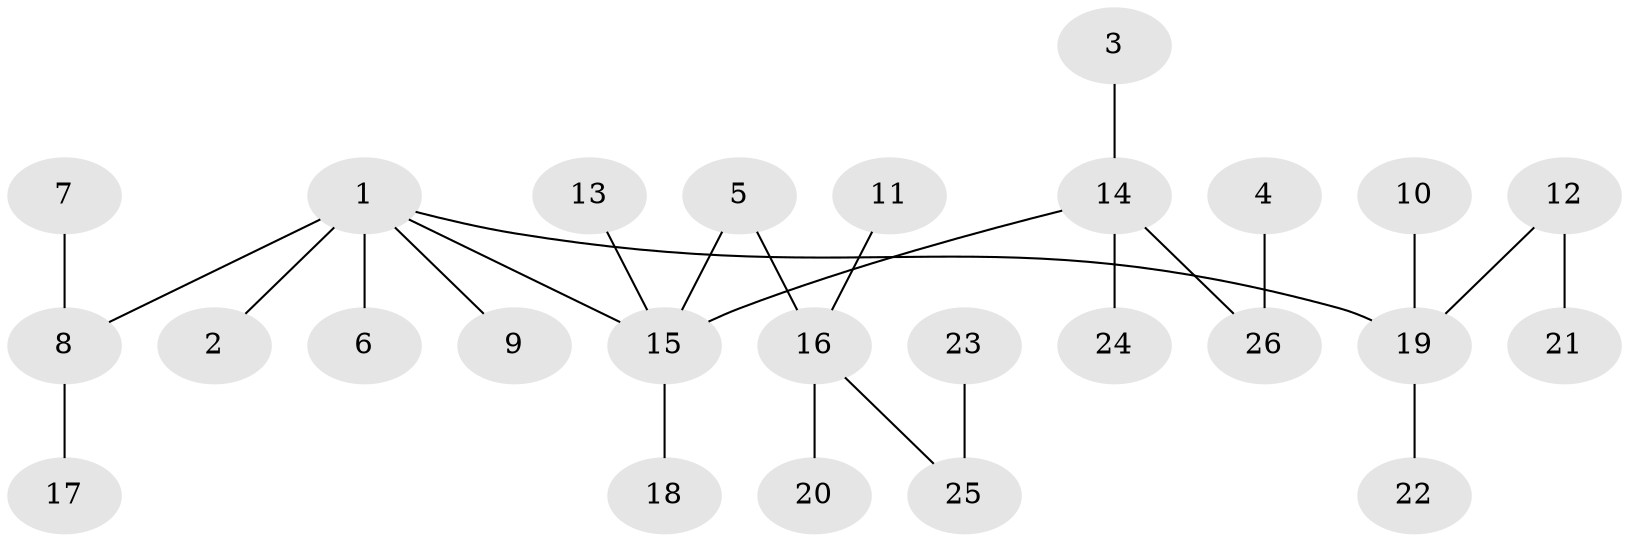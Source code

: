 // original degree distribution, {6: 0.058823529411764705, 5: 0.0392156862745098, 2: 0.19607843137254902, 4: 0.0392156862745098, 1: 0.5686274509803921, 3: 0.09803921568627451}
// Generated by graph-tools (version 1.1) at 2025/50/03/09/25 03:50:25]
// undirected, 26 vertices, 25 edges
graph export_dot {
graph [start="1"]
  node [color=gray90,style=filled];
  1;
  2;
  3;
  4;
  5;
  6;
  7;
  8;
  9;
  10;
  11;
  12;
  13;
  14;
  15;
  16;
  17;
  18;
  19;
  20;
  21;
  22;
  23;
  24;
  25;
  26;
  1 -- 2 [weight=1.0];
  1 -- 6 [weight=1.0];
  1 -- 8 [weight=1.0];
  1 -- 9 [weight=1.0];
  1 -- 15 [weight=1.0];
  1 -- 19 [weight=1.0];
  3 -- 14 [weight=1.0];
  4 -- 26 [weight=1.0];
  5 -- 15 [weight=1.0];
  5 -- 16 [weight=1.0];
  7 -- 8 [weight=1.0];
  8 -- 17 [weight=1.0];
  10 -- 19 [weight=1.0];
  11 -- 16 [weight=1.0];
  12 -- 19 [weight=1.0];
  12 -- 21 [weight=1.0];
  13 -- 15 [weight=1.0];
  14 -- 15 [weight=1.0];
  14 -- 24 [weight=1.0];
  14 -- 26 [weight=1.0];
  15 -- 18 [weight=1.0];
  16 -- 20 [weight=1.0];
  16 -- 25 [weight=1.0];
  19 -- 22 [weight=1.0];
  23 -- 25 [weight=1.0];
}
